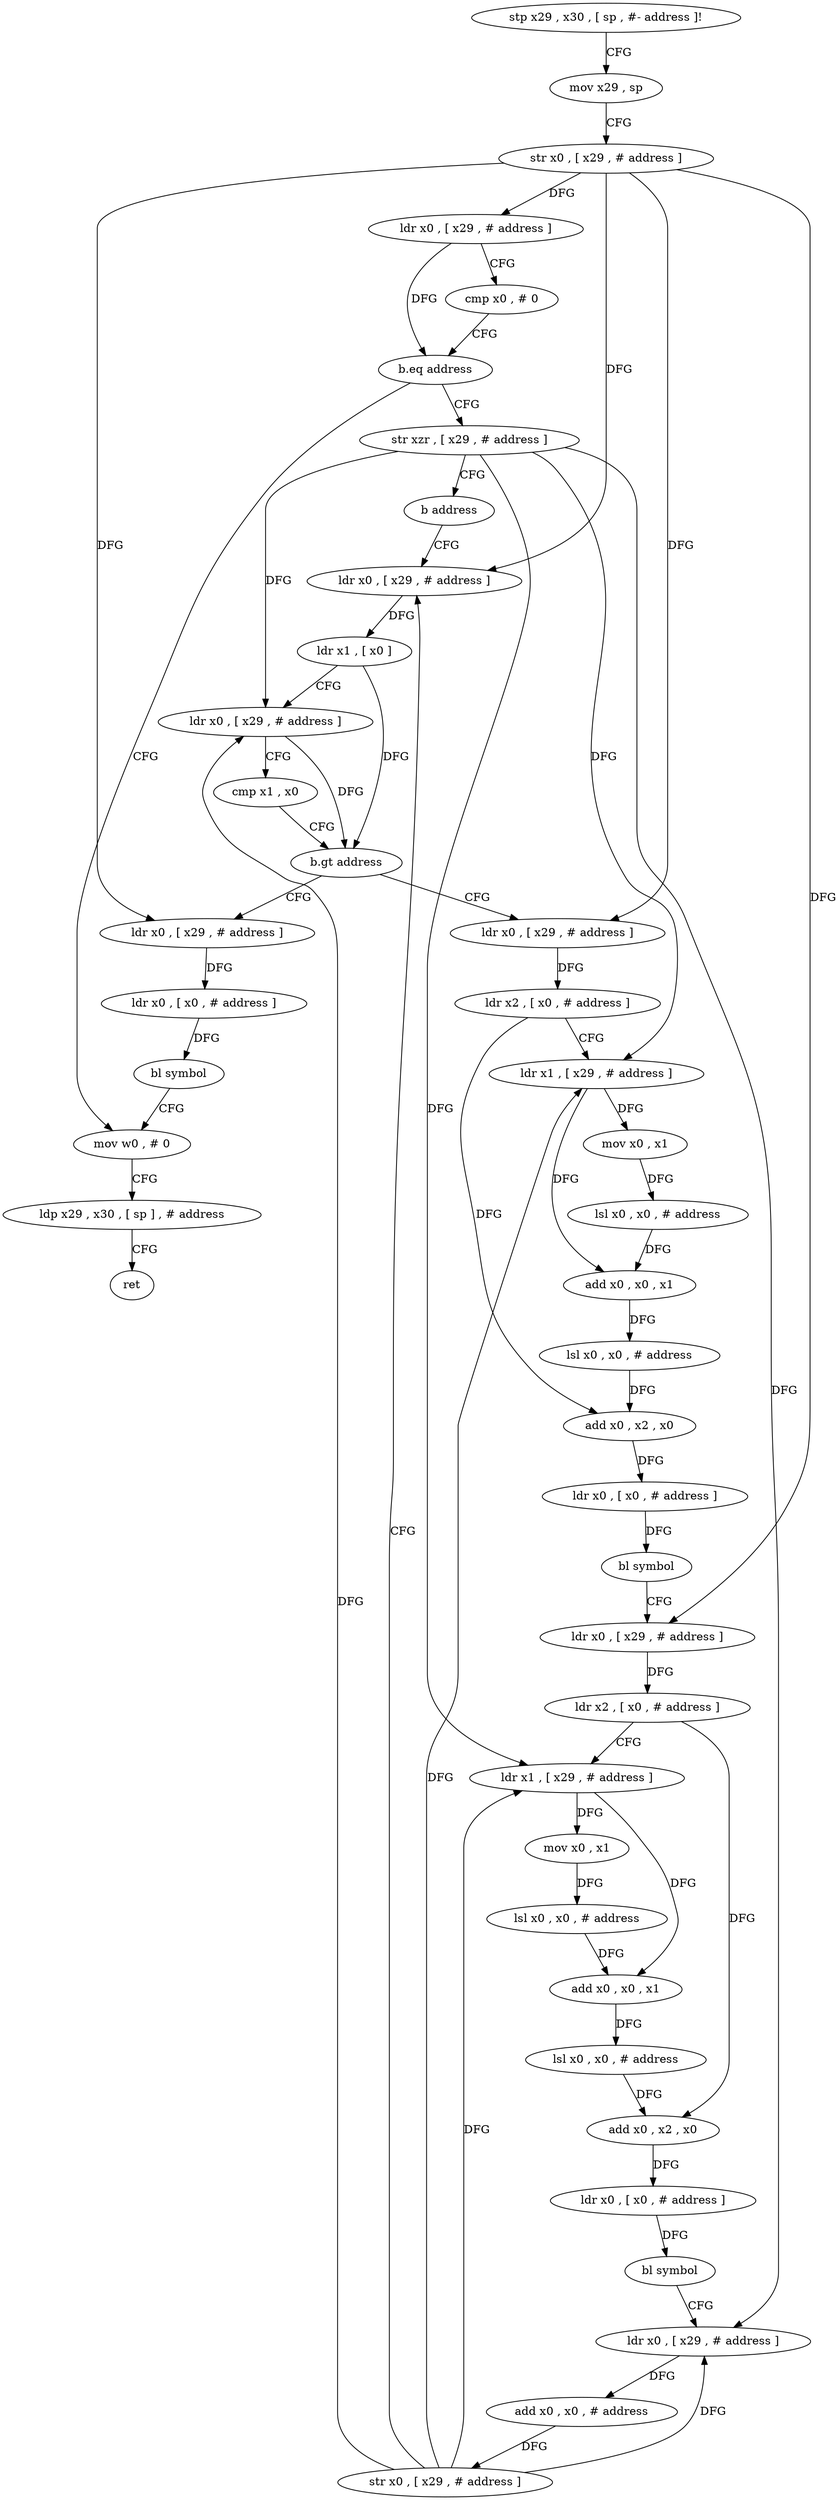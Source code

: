 digraph "func" {
"4451908" [label = "stp x29 , x30 , [ sp , #- address ]!" ]
"4451912" [label = "mov x29 , sp" ]
"4451916" [label = "str x0 , [ x29 , # address ]" ]
"4451920" [label = "ldr x0 , [ x29 , # address ]" ]
"4451924" [label = "cmp x0 , # 0" ]
"4451928" [label = "b.eq address" ]
"4452064" [label = "mov w0 , # 0" ]
"4451932" [label = "str xzr , [ x29 , # address ]" ]
"4452068" [label = "ldp x29 , x30 , [ sp ] , # address" ]
"4452072" [label = "ret" ]
"4451936" [label = "b address" ]
"4452032" [label = "ldr x0 , [ x29 , # address ]" ]
"4452036" [label = "ldr x1 , [ x0 ]" ]
"4452040" [label = "ldr x0 , [ x29 , # address ]" ]
"4452044" [label = "cmp x1 , x0" ]
"4452048" [label = "b.gt address" ]
"4451940" [label = "ldr x0 , [ x29 , # address ]" ]
"4452052" [label = "ldr x0 , [ x29 , # address ]" ]
"4451944" [label = "ldr x2 , [ x0 , # address ]" ]
"4451948" [label = "ldr x1 , [ x29 , # address ]" ]
"4451952" [label = "mov x0 , x1" ]
"4451956" [label = "lsl x0 , x0 , # address" ]
"4451960" [label = "add x0 , x0 , x1" ]
"4451964" [label = "lsl x0 , x0 , # address" ]
"4451968" [label = "add x0 , x2 , x0" ]
"4451972" [label = "ldr x0 , [ x0 , # address ]" ]
"4451976" [label = "bl symbol" ]
"4451980" [label = "ldr x0 , [ x29 , # address ]" ]
"4451984" [label = "ldr x2 , [ x0 , # address ]" ]
"4451988" [label = "ldr x1 , [ x29 , # address ]" ]
"4451992" [label = "mov x0 , x1" ]
"4451996" [label = "lsl x0 , x0 , # address" ]
"4452000" [label = "add x0 , x0 , x1" ]
"4452004" [label = "lsl x0 , x0 , # address" ]
"4452008" [label = "add x0 , x2 , x0" ]
"4452012" [label = "ldr x0 , [ x0 , # address ]" ]
"4452016" [label = "bl symbol" ]
"4452020" [label = "ldr x0 , [ x29 , # address ]" ]
"4452024" [label = "add x0 , x0 , # address" ]
"4452028" [label = "str x0 , [ x29 , # address ]" ]
"4452056" [label = "ldr x0 , [ x0 , # address ]" ]
"4452060" [label = "bl symbol" ]
"4451908" -> "4451912" [ label = "CFG" ]
"4451912" -> "4451916" [ label = "CFG" ]
"4451916" -> "4451920" [ label = "DFG" ]
"4451916" -> "4452032" [ label = "DFG" ]
"4451916" -> "4451940" [ label = "DFG" ]
"4451916" -> "4451980" [ label = "DFG" ]
"4451916" -> "4452052" [ label = "DFG" ]
"4451920" -> "4451924" [ label = "CFG" ]
"4451920" -> "4451928" [ label = "DFG" ]
"4451924" -> "4451928" [ label = "CFG" ]
"4451928" -> "4452064" [ label = "CFG" ]
"4451928" -> "4451932" [ label = "CFG" ]
"4452064" -> "4452068" [ label = "CFG" ]
"4451932" -> "4451936" [ label = "CFG" ]
"4451932" -> "4452040" [ label = "DFG" ]
"4451932" -> "4451948" [ label = "DFG" ]
"4451932" -> "4451988" [ label = "DFG" ]
"4451932" -> "4452020" [ label = "DFG" ]
"4452068" -> "4452072" [ label = "CFG" ]
"4451936" -> "4452032" [ label = "CFG" ]
"4452032" -> "4452036" [ label = "DFG" ]
"4452036" -> "4452040" [ label = "CFG" ]
"4452036" -> "4452048" [ label = "DFG" ]
"4452040" -> "4452044" [ label = "CFG" ]
"4452040" -> "4452048" [ label = "DFG" ]
"4452044" -> "4452048" [ label = "CFG" ]
"4452048" -> "4451940" [ label = "CFG" ]
"4452048" -> "4452052" [ label = "CFG" ]
"4451940" -> "4451944" [ label = "DFG" ]
"4452052" -> "4452056" [ label = "DFG" ]
"4451944" -> "4451948" [ label = "CFG" ]
"4451944" -> "4451968" [ label = "DFG" ]
"4451948" -> "4451952" [ label = "DFG" ]
"4451948" -> "4451960" [ label = "DFG" ]
"4451952" -> "4451956" [ label = "DFG" ]
"4451956" -> "4451960" [ label = "DFG" ]
"4451960" -> "4451964" [ label = "DFG" ]
"4451964" -> "4451968" [ label = "DFG" ]
"4451968" -> "4451972" [ label = "DFG" ]
"4451972" -> "4451976" [ label = "DFG" ]
"4451976" -> "4451980" [ label = "CFG" ]
"4451980" -> "4451984" [ label = "DFG" ]
"4451984" -> "4451988" [ label = "CFG" ]
"4451984" -> "4452008" [ label = "DFG" ]
"4451988" -> "4451992" [ label = "DFG" ]
"4451988" -> "4452000" [ label = "DFG" ]
"4451992" -> "4451996" [ label = "DFG" ]
"4451996" -> "4452000" [ label = "DFG" ]
"4452000" -> "4452004" [ label = "DFG" ]
"4452004" -> "4452008" [ label = "DFG" ]
"4452008" -> "4452012" [ label = "DFG" ]
"4452012" -> "4452016" [ label = "DFG" ]
"4452016" -> "4452020" [ label = "CFG" ]
"4452020" -> "4452024" [ label = "DFG" ]
"4452024" -> "4452028" [ label = "DFG" ]
"4452028" -> "4452032" [ label = "CFG" ]
"4452028" -> "4452040" [ label = "DFG" ]
"4452028" -> "4451948" [ label = "DFG" ]
"4452028" -> "4451988" [ label = "DFG" ]
"4452028" -> "4452020" [ label = "DFG" ]
"4452056" -> "4452060" [ label = "DFG" ]
"4452060" -> "4452064" [ label = "CFG" ]
}
